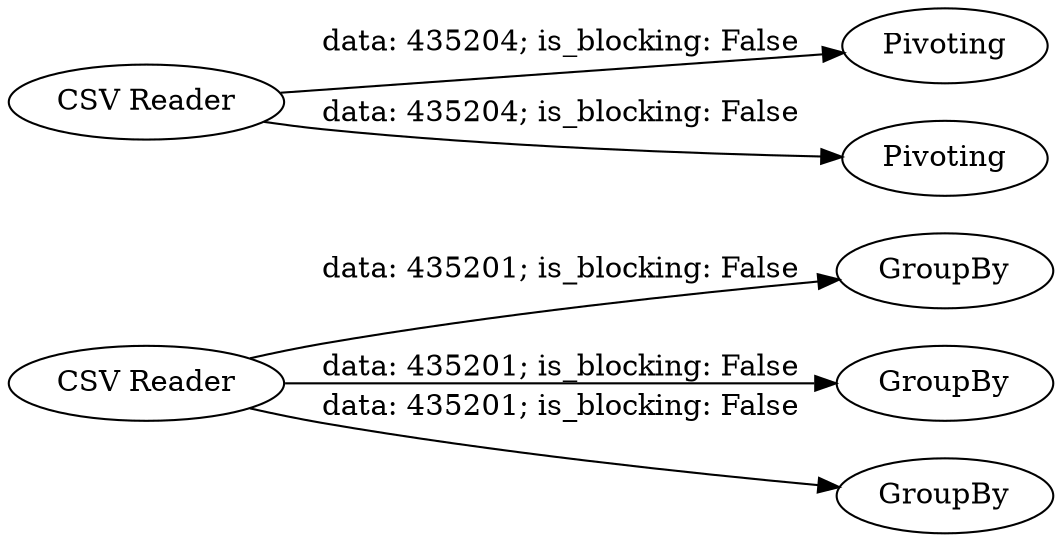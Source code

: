 digraph {
	"1470934834618611374_6" [label=GroupBy]
	"1470934834618611374_1" [label="CSV Reader"]
	"1470934834618611374_2" [label="CSV Reader"]
	"1470934834618611374_7" [label=GroupBy]
	"1470934834618611374_4" [label=Pivoting]
	"1470934834618611374_3" [label=Pivoting]
	"1470934834618611374_5" [label=GroupBy]
	"1470934834618611374_2" -> "1470934834618611374_4" [label="data: 435204; is_blocking: False"]
	"1470934834618611374_1" -> "1470934834618611374_6" [label="data: 435201; is_blocking: False"]
	"1470934834618611374_2" -> "1470934834618611374_3" [label="data: 435204; is_blocking: False"]
	"1470934834618611374_1" -> "1470934834618611374_5" [label="data: 435201; is_blocking: False"]
	"1470934834618611374_1" -> "1470934834618611374_7" [label="data: 435201; is_blocking: False"]
	rankdir=LR
}

